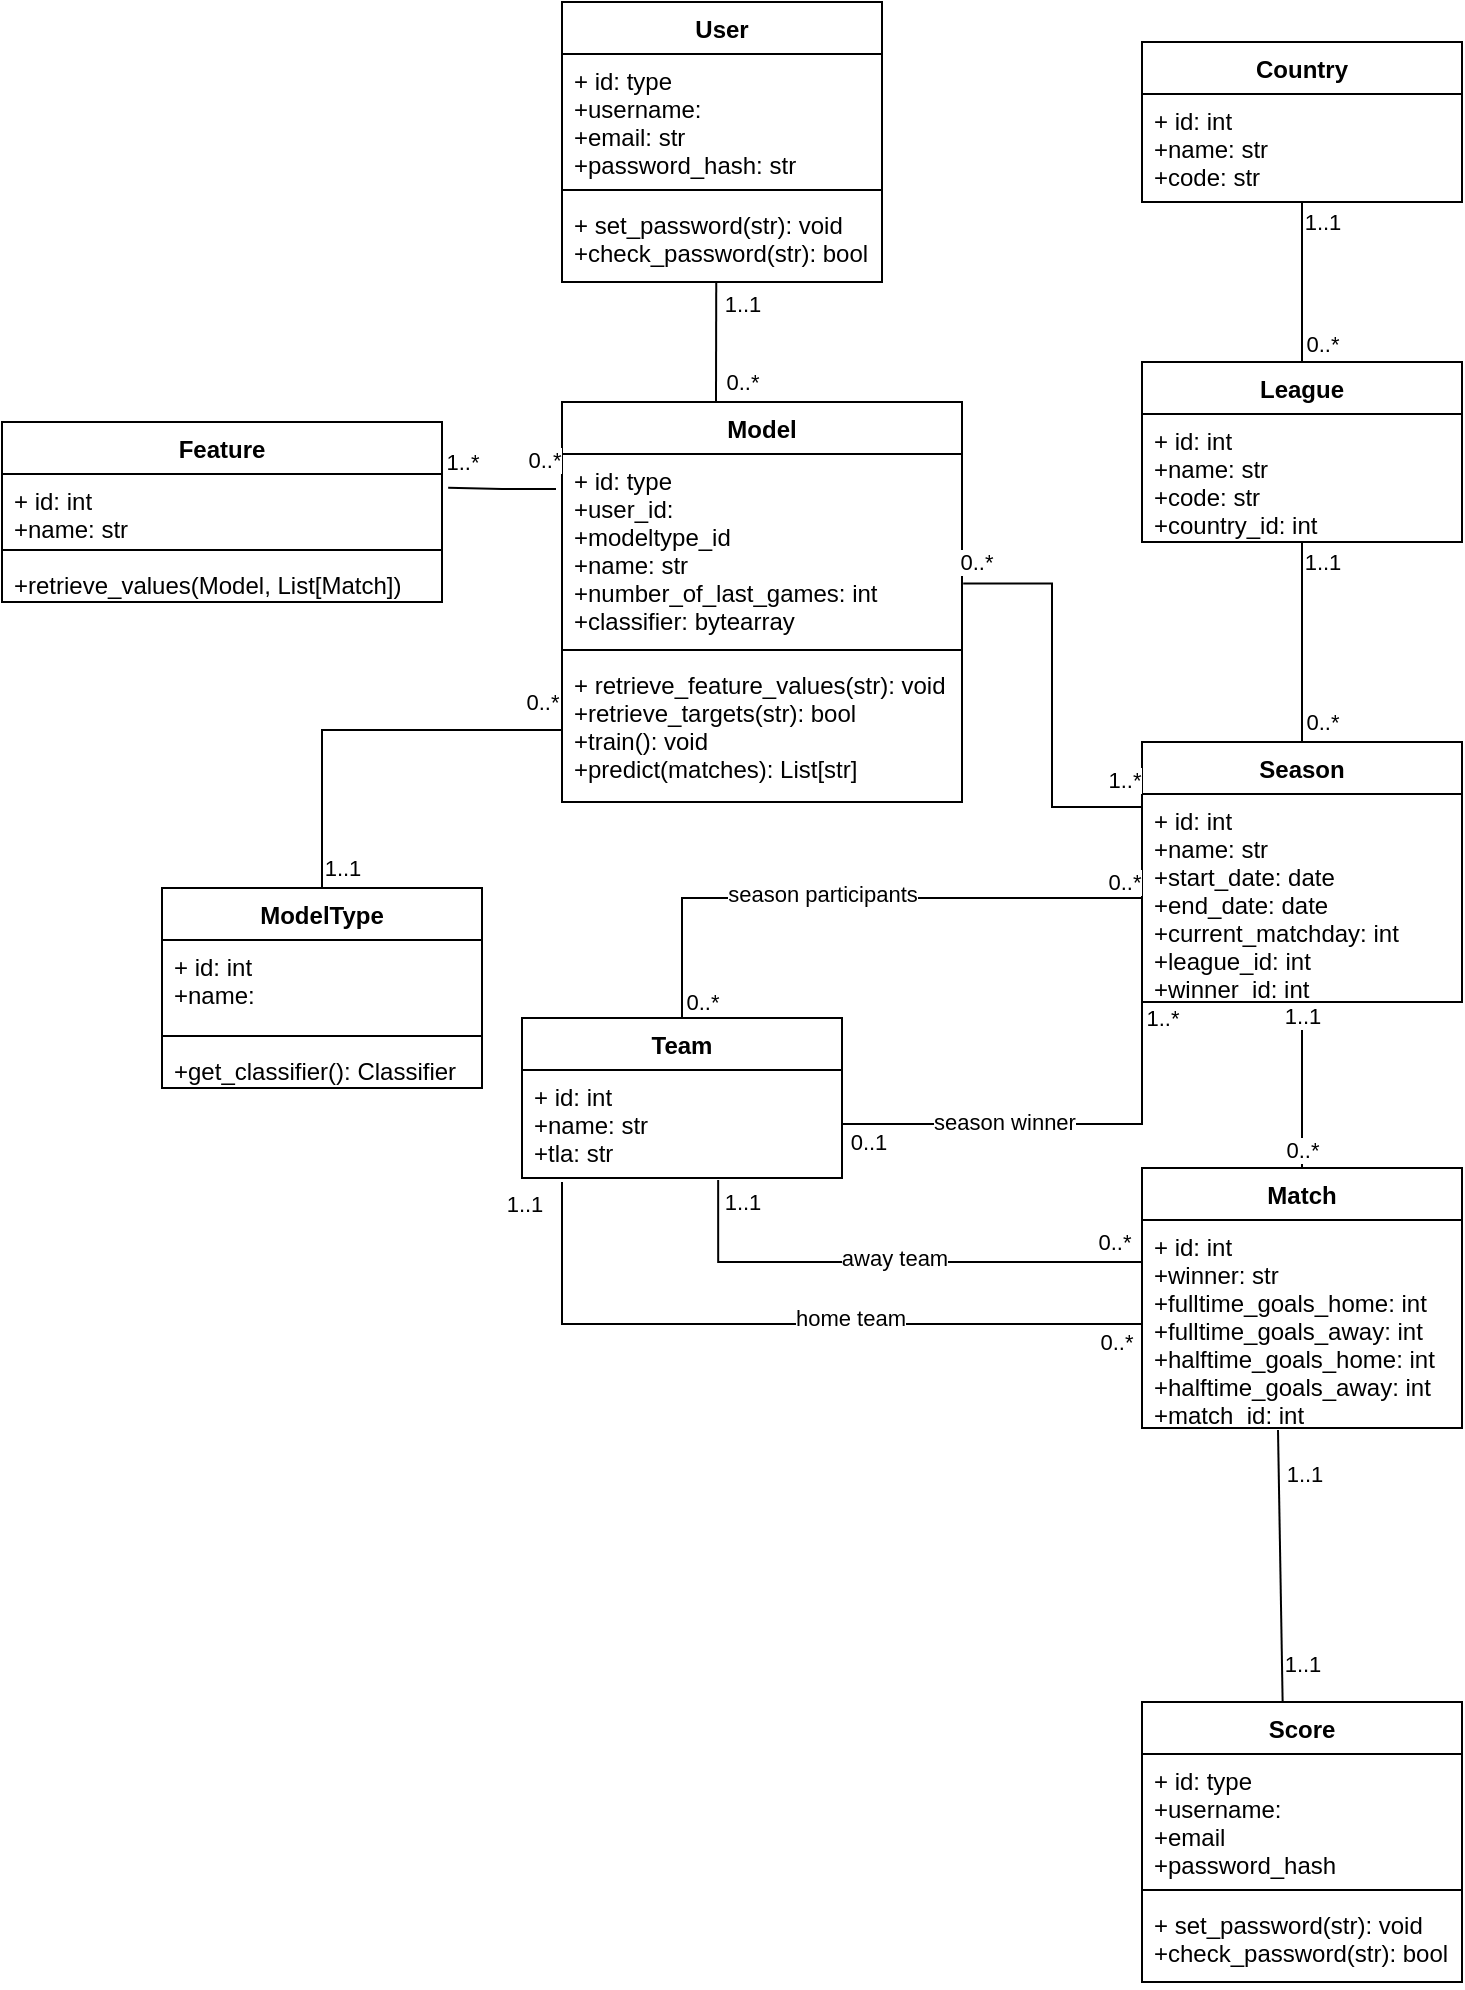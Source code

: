 <mxfile version="20.8.5" type="github">
  <diagram id="C5RBs43oDa-KdzZeNtuy" name="Page-1">
    <mxGraphModel dx="954" dy="648" grid="1" gridSize="10" guides="1" tooltips="1" connect="1" arrows="1" fold="1" page="1" pageScale="1" pageWidth="827" pageHeight="1169" math="0" shadow="0">
      <root>
        <mxCell id="WIyWlLk6GJQsqaUBKTNV-0" />
        <mxCell id="WIyWlLk6GJQsqaUBKTNV-1" parent="WIyWlLk6GJQsqaUBKTNV-0" />
        <mxCell id="ZHy5ssDO9361qRA2f2Sw-0" value="User" style="swimlane;fontStyle=1;align=center;verticalAlign=top;childLayout=stackLayout;horizontal=1;startSize=26;horizontalStack=0;resizeParent=1;resizeParentMax=0;resizeLast=0;collapsible=1;marginBottom=0;" parent="WIyWlLk6GJQsqaUBKTNV-1" vertex="1">
          <mxGeometry x="300" y="10" width="160" height="140" as="geometry" />
        </mxCell>
        <mxCell id="ZHy5ssDO9361qRA2f2Sw-1" value="+ id: type&#xa;+username:&#xa;+email: str&#xa;+password_hash: str" style="text;strokeColor=none;fillColor=none;align=left;verticalAlign=top;spacingLeft=4;spacingRight=4;overflow=hidden;rotatable=0;points=[[0,0.5],[1,0.5]];portConstraint=eastwest;" parent="ZHy5ssDO9361qRA2f2Sw-0" vertex="1">
          <mxGeometry y="26" width="160" height="64" as="geometry" />
        </mxCell>
        <mxCell id="ZHy5ssDO9361qRA2f2Sw-2" value="" style="line;strokeWidth=1;fillColor=none;align=left;verticalAlign=middle;spacingTop=-1;spacingLeft=3;spacingRight=3;rotatable=0;labelPosition=right;points=[];portConstraint=eastwest;strokeColor=inherit;" parent="ZHy5ssDO9361qRA2f2Sw-0" vertex="1">
          <mxGeometry y="90" width="160" height="8" as="geometry" />
        </mxCell>
        <mxCell id="ZHy5ssDO9361qRA2f2Sw-3" value="+ set_password(str): void&#xa;+check_password(str): bool" style="text;strokeColor=none;fillColor=none;align=left;verticalAlign=top;spacingLeft=4;spacingRight=4;overflow=hidden;rotatable=0;points=[[0,0.5],[1,0.5]];portConstraint=eastwest;" parent="ZHy5ssDO9361qRA2f2Sw-0" vertex="1">
          <mxGeometry y="98" width="160" height="42" as="geometry" />
        </mxCell>
        <mxCell id="ZHy5ssDO9361qRA2f2Sw-52" value="" style="rounded=0;orthogonalLoop=1;jettySize=auto;html=1;endArrow=none;endFill=0;exitX=0.482;exitY=1.01;exitDx=0;exitDy=0;exitPerimeter=0;entryX=0.482;entryY=1.01;entryDx=0;entryDy=0;entryPerimeter=0;horizontal=1;" parent="ZHy5ssDO9361qRA2f2Sw-0" source="ZHy5ssDO9361qRA2f2Sw-3" edge="1">
          <mxGeometry relative="1" as="geometry">
            <mxPoint x="80" y="130" as="sourcePoint" />
            <mxPoint x="77" y="200" as="targetPoint" />
          </mxGeometry>
        </mxCell>
        <mxCell id="ptIwj1_LwddvAGhthmih-20" value="1..1" style="edgeLabel;html=1;align=center;verticalAlign=middle;resizable=0;points=[];" parent="ZHy5ssDO9361qRA2f2Sw-52" vertex="1" connectable="0">
          <mxGeometry x="-0.642" y="1" relative="1" as="geometry">
            <mxPoint x="12" as="offset" />
          </mxGeometry>
        </mxCell>
        <mxCell id="ptIwj1_LwddvAGhthmih-21" value="0..*" style="edgeLabel;html=1;align=center;verticalAlign=middle;resizable=0;points=[];" parent="ZHy5ssDO9361qRA2f2Sw-52" vertex="1" connectable="0">
          <mxGeometry x="0.669" y="3" relative="1" as="geometry">
            <mxPoint x="10" as="offset" />
          </mxGeometry>
        </mxCell>
        <mxCell id="ZHy5ssDO9361qRA2f2Sw-4" value="Model" style="swimlane;fontStyle=1;align=center;verticalAlign=top;childLayout=stackLayout;horizontal=1;startSize=26;horizontalStack=0;resizeParent=1;resizeParentMax=0;resizeLast=0;collapsible=1;marginBottom=0;" parent="WIyWlLk6GJQsqaUBKTNV-1" vertex="1">
          <mxGeometry x="300" y="210" width="200" height="200" as="geometry" />
        </mxCell>
        <mxCell id="ZHy5ssDO9361qRA2f2Sw-5" value="+ id: type&#xa;+user_id:&#xa;+modeltype_id&#xa;+name: str&#xa;+number_of_last_games: int&#xa;+classifier: bytearray" style="text;strokeColor=none;fillColor=none;align=left;verticalAlign=top;spacingLeft=4;spacingRight=4;overflow=hidden;rotatable=0;points=[[0,0.5],[1,0.5]];portConstraint=eastwest;" parent="ZHy5ssDO9361qRA2f2Sw-4" vertex="1">
          <mxGeometry y="26" width="200" height="94" as="geometry" />
        </mxCell>
        <mxCell id="ZHy5ssDO9361qRA2f2Sw-6" value="" style="line;strokeWidth=1;fillColor=none;align=left;verticalAlign=middle;spacingTop=-1;spacingLeft=3;spacingRight=3;rotatable=0;labelPosition=right;points=[];portConstraint=eastwest;strokeColor=inherit;" parent="ZHy5ssDO9361qRA2f2Sw-4" vertex="1">
          <mxGeometry y="120" width="200" height="8" as="geometry" />
        </mxCell>
        <mxCell id="ZHy5ssDO9361qRA2f2Sw-7" value="+ retrieve_feature_values(str): void&#xa;+retrieve_targets(str): bool&#xa;+train(): void&#xa;+predict(matches): List[str]" style="text;strokeColor=none;fillColor=none;align=left;verticalAlign=top;spacingLeft=4;spacingRight=4;overflow=hidden;rotatable=0;points=[[0,0.5],[1,0.5]];portConstraint=eastwest;" parent="ZHy5ssDO9361qRA2f2Sw-4" vertex="1">
          <mxGeometry y="128" width="200" height="72" as="geometry" />
        </mxCell>
        <mxCell id="ZHy5ssDO9361qRA2f2Sw-8" value="Feature" style="swimlane;fontStyle=1;align=center;verticalAlign=top;childLayout=stackLayout;horizontal=1;startSize=26;horizontalStack=0;resizeParent=1;resizeParentMax=0;resizeLast=0;collapsible=1;marginBottom=0;" parent="WIyWlLk6GJQsqaUBKTNV-1" vertex="1">
          <mxGeometry x="20" y="220" width="220" height="90" as="geometry" />
        </mxCell>
        <mxCell id="ZHy5ssDO9361qRA2f2Sw-9" value="+ id: int&#xa;+name: str" style="text;strokeColor=none;fillColor=none;align=left;verticalAlign=top;spacingLeft=4;spacingRight=4;overflow=hidden;rotatable=0;points=[[0,0.5],[1,0.5]];portConstraint=eastwest;" parent="ZHy5ssDO9361qRA2f2Sw-8" vertex="1">
          <mxGeometry y="26" width="220" height="34" as="geometry" />
        </mxCell>
        <mxCell id="ZHy5ssDO9361qRA2f2Sw-10" value="" style="line;strokeWidth=1;fillColor=none;align=left;verticalAlign=middle;spacingTop=-1;spacingLeft=3;spacingRight=3;rotatable=0;labelPosition=right;points=[];portConstraint=eastwest;strokeColor=inherit;" parent="ZHy5ssDO9361qRA2f2Sw-8" vertex="1">
          <mxGeometry y="60" width="220" height="8" as="geometry" />
        </mxCell>
        <mxCell id="ZHy5ssDO9361qRA2f2Sw-11" value="+retrieve_values(Model, List[Match])" style="text;strokeColor=none;fillColor=none;align=left;verticalAlign=top;spacingLeft=4;spacingRight=4;overflow=hidden;rotatable=0;points=[[0,0.5],[1,0.5]];portConstraint=eastwest;" parent="ZHy5ssDO9361qRA2f2Sw-8" vertex="1">
          <mxGeometry y="68" width="220" height="22" as="geometry" />
        </mxCell>
        <mxCell id="ZHy5ssDO9361qRA2f2Sw-12" value="ModelType" style="swimlane;fontStyle=1;align=center;verticalAlign=top;childLayout=stackLayout;horizontal=1;startSize=26;horizontalStack=0;resizeParent=1;resizeParentMax=0;resizeLast=0;collapsible=1;marginBottom=0;" parent="WIyWlLk6GJQsqaUBKTNV-1" vertex="1">
          <mxGeometry x="100" y="453" width="160" height="100" as="geometry" />
        </mxCell>
        <mxCell id="ZHy5ssDO9361qRA2f2Sw-13" value="+ id: int&#xa;+name:" style="text;strokeColor=none;fillColor=none;align=left;verticalAlign=top;spacingLeft=4;spacingRight=4;overflow=hidden;rotatable=0;points=[[0,0.5],[1,0.5]];portConstraint=eastwest;" parent="ZHy5ssDO9361qRA2f2Sw-12" vertex="1">
          <mxGeometry y="26" width="160" height="44" as="geometry" />
        </mxCell>
        <mxCell id="ZHy5ssDO9361qRA2f2Sw-14" value="" style="line;strokeWidth=1;fillColor=none;align=left;verticalAlign=middle;spacingTop=-1;spacingLeft=3;spacingRight=3;rotatable=0;labelPosition=right;points=[];portConstraint=eastwest;strokeColor=inherit;" parent="ZHy5ssDO9361qRA2f2Sw-12" vertex="1">
          <mxGeometry y="70" width="160" height="8" as="geometry" />
        </mxCell>
        <mxCell id="ZHy5ssDO9361qRA2f2Sw-15" value="+get_classifier(): Classifier" style="text;strokeColor=none;fillColor=none;align=left;verticalAlign=top;spacingLeft=4;spacingRight=4;overflow=hidden;rotatable=0;points=[[0,0.5],[1,0.5]];portConstraint=eastwest;" parent="ZHy5ssDO9361qRA2f2Sw-12" vertex="1">
          <mxGeometry y="78" width="160" height="22" as="geometry" />
        </mxCell>
        <mxCell id="ZHy5ssDO9361qRA2f2Sw-16" value="League" style="swimlane;fontStyle=1;align=center;verticalAlign=top;childLayout=stackLayout;horizontal=1;startSize=26;horizontalStack=0;resizeParent=1;resizeParentMax=0;resizeLast=0;collapsible=1;marginBottom=0;" parent="WIyWlLk6GJQsqaUBKTNV-1" vertex="1">
          <mxGeometry x="590" y="190" width="160" height="90" as="geometry" />
        </mxCell>
        <mxCell id="ZHy5ssDO9361qRA2f2Sw-17" value="+ id: int&#xa;+name: str&#xa;+code: str&#xa;+country_id: int" style="text;strokeColor=none;fillColor=none;align=left;verticalAlign=top;spacingLeft=4;spacingRight=4;overflow=hidden;rotatable=0;points=[[0,0.5],[1,0.5]];portConstraint=eastwest;" parent="ZHy5ssDO9361qRA2f2Sw-16" vertex="1">
          <mxGeometry y="26" width="160" height="64" as="geometry" />
        </mxCell>
        <mxCell id="ZHy5ssDO9361qRA2f2Sw-45" style="rounded=0;orthogonalLoop=1;jettySize=auto;html=1;exitX=0.425;exitY=1.01;exitDx=0;exitDy=0;entryX=0.5;entryY=0;entryDx=0;entryDy=0;exitPerimeter=0;endArrow=none;endFill=0;" parent="WIyWlLk6GJQsqaUBKTNV-1" source="ZHy5ssDO9361qRA2f2Sw-21" edge="1">
          <mxGeometry relative="1" as="geometry">
            <mxPoint x="660.88" y="771.84" as="sourcePoint" />
            <mxPoint x="660.32" y="860" as="targetPoint" />
          </mxGeometry>
        </mxCell>
        <mxCell id="ptIwj1_LwddvAGhthmih-16" value="1..1" style="edgeLabel;html=1;align=center;verticalAlign=middle;resizable=0;points=[];" parent="ZHy5ssDO9361qRA2f2Sw-45" vertex="1" connectable="0">
          <mxGeometry x="0.62" y="-1" relative="1" as="geometry">
            <mxPoint x="11" y="7" as="offset" />
          </mxGeometry>
        </mxCell>
        <mxCell id="ptIwj1_LwddvAGhthmih-17" value="1..1" style="edgeLabel;html=1;align=center;verticalAlign=middle;resizable=0;points=[];" parent="ZHy5ssDO9361qRA2f2Sw-45" vertex="1" connectable="0">
          <mxGeometry x="-0.268" y="1" relative="1" as="geometry">
            <mxPoint x="11" y="-28" as="offset" />
          </mxGeometry>
        </mxCell>
        <mxCell id="ZHy5ssDO9361qRA2f2Sw-20" value="Match" style="swimlane;fontStyle=1;align=center;verticalAlign=top;childLayout=stackLayout;horizontal=1;startSize=26;horizontalStack=0;resizeParent=1;resizeParentMax=0;resizeLast=0;collapsible=1;marginBottom=0;" parent="WIyWlLk6GJQsqaUBKTNV-1" vertex="1">
          <mxGeometry x="590" y="593" width="160" height="130" as="geometry" />
        </mxCell>
        <mxCell id="ZHy5ssDO9361qRA2f2Sw-21" value="+ id: int&#xa;+winner: str&#xa;+fulltime_goals_home: int&#xa;+fulltime_goals_away: int&#xa;+halftime_goals_home: int&#xa;+halftime_goals_away: int&#xa;+match_id: int" style="text;strokeColor=none;fillColor=none;align=left;verticalAlign=top;spacingLeft=4;spacingRight=4;overflow=hidden;rotatable=0;points=[[0,0.5],[1,0.5]];portConstraint=eastwest;" parent="ZHy5ssDO9361qRA2f2Sw-20" vertex="1">
          <mxGeometry y="26" width="160" height="104" as="geometry" />
        </mxCell>
        <mxCell id="ZHy5ssDO9361qRA2f2Sw-43" style="edgeStyle=orthogonalEdgeStyle;rounded=0;orthogonalLoop=1;jettySize=auto;html=1;exitX=0.5;exitY=0;exitDx=0;exitDy=0;entryX=0.5;entryY=1;entryDx=0;entryDy=0;endArrow=none;endFill=0;" parent="WIyWlLk6GJQsqaUBKTNV-1" source="ZHy5ssDO9361qRA2f2Sw-24" target="ZHy5ssDO9361qRA2f2Sw-16" edge="1">
          <mxGeometry relative="1" as="geometry" />
        </mxCell>
        <mxCell id="ptIwj1_LwddvAGhthmih-6" value="0..*" style="edgeLabel;html=1;align=center;verticalAlign=middle;resizable=0;points=[];" parent="ZHy5ssDO9361qRA2f2Sw-43" vertex="1" connectable="0">
          <mxGeometry x="-0.795" y="1" relative="1" as="geometry">
            <mxPoint x="11" as="offset" />
          </mxGeometry>
        </mxCell>
        <mxCell id="ptIwj1_LwddvAGhthmih-7" value="1..1" style="edgeLabel;html=1;align=center;verticalAlign=middle;resizable=0;points=[];" parent="ZHy5ssDO9361qRA2f2Sw-43" vertex="1" connectable="0">
          <mxGeometry x="0.884" y="1" relative="1" as="geometry">
            <mxPoint x="11" y="4" as="offset" />
          </mxGeometry>
        </mxCell>
        <mxCell id="ZHy5ssDO9361qRA2f2Sw-24" value="Season" style="swimlane;fontStyle=1;align=center;verticalAlign=top;childLayout=stackLayout;horizontal=1;startSize=26;horizontalStack=0;resizeParent=1;resizeParentMax=0;resizeLast=0;collapsible=1;marginBottom=0;" parent="WIyWlLk6GJQsqaUBKTNV-1" vertex="1">
          <mxGeometry x="590" y="380" width="160" height="130" as="geometry" />
        </mxCell>
        <mxCell id="ZHy5ssDO9361qRA2f2Sw-25" value="+ id: int&#xa;+name: str&#xa;+start_date: date&#xa;+end_date: date&#xa;+current_matchday: int&#xa;+league_id: int&#xa;+winner_id: int" style="text;strokeColor=none;fillColor=none;align=left;verticalAlign=top;spacingLeft=4;spacingRight=4;overflow=hidden;rotatable=0;points=[[0,0.5],[1,0.5]];portConstraint=eastwest;" parent="ZHy5ssDO9361qRA2f2Sw-24" vertex="1">
          <mxGeometry y="26" width="160" height="104" as="geometry" />
        </mxCell>
        <mxCell id="ZHy5ssDO9361qRA2f2Sw-28" value="Score" style="swimlane;fontStyle=1;align=center;verticalAlign=top;childLayout=stackLayout;horizontal=1;startSize=26;horizontalStack=0;resizeParent=1;resizeParentMax=0;resizeLast=0;collapsible=1;marginBottom=0;" parent="WIyWlLk6GJQsqaUBKTNV-1" vertex="1">
          <mxGeometry x="590" y="860" width="160" height="140" as="geometry" />
        </mxCell>
        <mxCell id="ZHy5ssDO9361qRA2f2Sw-29" value="+ id: type&#xa;+username:&#xa;+email&#xa;+password_hash" style="text;strokeColor=none;fillColor=none;align=left;verticalAlign=top;spacingLeft=4;spacingRight=4;overflow=hidden;rotatable=0;points=[[0,0.5],[1,0.5]];portConstraint=eastwest;" parent="ZHy5ssDO9361qRA2f2Sw-28" vertex="1">
          <mxGeometry y="26" width="160" height="64" as="geometry" />
        </mxCell>
        <mxCell id="ZHy5ssDO9361qRA2f2Sw-30" value="" style="line;strokeWidth=1;fillColor=none;align=left;verticalAlign=middle;spacingTop=-1;spacingLeft=3;spacingRight=3;rotatable=0;labelPosition=right;points=[];portConstraint=eastwest;strokeColor=inherit;" parent="ZHy5ssDO9361qRA2f2Sw-28" vertex="1">
          <mxGeometry y="90" width="160" height="8" as="geometry" />
        </mxCell>
        <mxCell id="ZHy5ssDO9361qRA2f2Sw-31" value="+ set_password(str): void&#xa;+check_password(str): bool" style="text;strokeColor=none;fillColor=none;align=left;verticalAlign=top;spacingLeft=4;spacingRight=4;overflow=hidden;rotatable=0;points=[[0,0.5],[1,0.5]];portConstraint=eastwest;" parent="ZHy5ssDO9361qRA2f2Sw-28" vertex="1">
          <mxGeometry y="98" width="160" height="42" as="geometry" />
        </mxCell>
        <mxCell id="ZHy5ssDO9361qRA2f2Sw-51" style="edgeStyle=orthogonalEdgeStyle;rounded=0;orthogonalLoop=1;jettySize=auto;html=1;exitX=1;exitY=0.5;exitDx=0;exitDy=0;entryX=0;entryY=1;entryDx=0;entryDy=0;endArrow=none;endFill=0;" parent="WIyWlLk6GJQsqaUBKTNV-1" source="ZHy5ssDO9361qRA2f2Sw-33" target="ZHy5ssDO9361qRA2f2Sw-24" edge="1">
          <mxGeometry relative="1" as="geometry" />
        </mxCell>
        <mxCell id="ptIwj1_LwddvAGhthmih-0" value="0..1" style="edgeLabel;html=1;align=center;verticalAlign=middle;resizable=0;points=[];" parent="ZHy5ssDO9361qRA2f2Sw-51" vertex="1" connectable="0">
          <mxGeometry x="-0.882" relative="1" as="geometry">
            <mxPoint y="9" as="offset" />
          </mxGeometry>
        </mxCell>
        <mxCell id="ptIwj1_LwddvAGhthmih-1" value="1..*" style="edgeLabel;html=1;align=center;verticalAlign=middle;resizable=0;points=[];" parent="ZHy5ssDO9361qRA2f2Sw-51" vertex="1" connectable="0">
          <mxGeometry x="0.931" y="1" relative="1" as="geometry">
            <mxPoint x="11" as="offset" />
          </mxGeometry>
        </mxCell>
        <mxCell id="ptIwj1_LwddvAGhthmih-12" value="season winner" style="edgeLabel;html=1;align=center;verticalAlign=middle;resizable=0;points=[];" parent="ZHy5ssDO9361qRA2f2Sw-51" vertex="1" connectable="0">
          <mxGeometry x="-0.231" y="1" relative="1" as="geometry">
            <mxPoint as="offset" />
          </mxGeometry>
        </mxCell>
        <mxCell id="ZHy5ssDO9361qRA2f2Sw-32" value="Team" style="swimlane;fontStyle=1;align=center;verticalAlign=top;childLayout=stackLayout;horizontal=1;startSize=26;horizontalStack=0;resizeParent=1;resizeParentMax=0;resizeLast=0;collapsible=1;marginBottom=0;" parent="WIyWlLk6GJQsqaUBKTNV-1" vertex="1">
          <mxGeometry x="280" y="518" width="160" height="80" as="geometry" />
        </mxCell>
        <mxCell id="ZHy5ssDO9361qRA2f2Sw-33" value="+ id: int&#xa;+name: str&#xa;+tla: str" style="text;strokeColor=none;fillColor=none;align=left;verticalAlign=top;spacingLeft=4;spacingRight=4;overflow=hidden;rotatable=0;points=[[0,0.5],[1,0.5]];portConstraint=eastwest;" parent="ZHy5ssDO9361qRA2f2Sw-32" vertex="1">
          <mxGeometry y="26" width="160" height="54" as="geometry" />
        </mxCell>
        <mxCell id="ZHy5ssDO9361qRA2f2Sw-42" style="edgeStyle=orthogonalEdgeStyle;rounded=0;orthogonalLoop=1;jettySize=auto;html=1;exitX=0.5;exitY=1;exitDx=0;exitDy=0;entryX=0.5;entryY=0;entryDx=0;entryDy=0;endArrow=none;endFill=0;" parent="WIyWlLk6GJQsqaUBKTNV-1" source="ZHy5ssDO9361qRA2f2Sw-36" target="ZHy5ssDO9361qRA2f2Sw-16" edge="1">
          <mxGeometry relative="1" as="geometry" />
        </mxCell>
        <mxCell id="ptIwj1_LwddvAGhthmih-18" value="1..1" style="edgeLabel;html=1;align=center;verticalAlign=middle;resizable=0;points=[];" parent="ZHy5ssDO9361qRA2f2Sw-42" vertex="1" connectable="0">
          <mxGeometry x="-0.76" y="2" relative="1" as="geometry">
            <mxPoint x="8" as="offset" />
          </mxGeometry>
        </mxCell>
        <mxCell id="ptIwj1_LwddvAGhthmih-19" value="0..*" style="edgeLabel;html=1;align=center;verticalAlign=middle;resizable=0;points=[];" parent="ZHy5ssDO9361qRA2f2Sw-42" vertex="1" connectable="0">
          <mxGeometry x="0.76" y="1" relative="1" as="geometry">
            <mxPoint x="9" as="offset" />
          </mxGeometry>
        </mxCell>
        <mxCell id="ZHy5ssDO9361qRA2f2Sw-36" value="Country" style="swimlane;fontStyle=1;align=center;verticalAlign=top;childLayout=stackLayout;horizontal=1;startSize=26;horizontalStack=0;resizeParent=1;resizeParentMax=0;resizeLast=0;collapsible=1;marginBottom=0;" parent="WIyWlLk6GJQsqaUBKTNV-1" vertex="1">
          <mxGeometry x="590" y="30" width="160" height="80" as="geometry" />
        </mxCell>
        <mxCell id="ZHy5ssDO9361qRA2f2Sw-37" value="+ id: int&#xa;+name: str&#xa;+code: str" style="text;strokeColor=none;fillColor=none;align=left;verticalAlign=top;spacingLeft=4;spacingRight=4;overflow=hidden;rotatable=0;points=[[0,0.5],[1,0.5]];portConstraint=eastwest;" parent="ZHy5ssDO9361qRA2f2Sw-36" vertex="1">
          <mxGeometry y="26" width="160" height="54" as="geometry" />
        </mxCell>
        <mxCell id="ZHy5ssDO9361qRA2f2Sw-44" style="edgeStyle=orthogonalEdgeStyle;rounded=0;orthogonalLoop=1;jettySize=auto;html=1;entryX=0.5;entryY=0;entryDx=0;entryDy=0;endArrow=none;endFill=0;exitX=0.5;exitY=1.01;exitDx=0;exitDy=0;exitPerimeter=0;" parent="WIyWlLk6GJQsqaUBKTNV-1" target="ZHy5ssDO9361qRA2f2Sw-20" edge="1" source="ZHy5ssDO9361qRA2f2Sw-25">
          <mxGeometry relative="1" as="geometry">
            <mxPoint x="670" y="520" as="sourcePoint" />
          </mxGeometry>
        </mxCell>
        <mxCell id="ptIwj1_LwddvAGhthmih-8" value="0..*" style="edgeLabel;html=1;align=center;verticalAlign=middle;resizable=0;points=[];" parent="ZHy5ssDO9361qRA2f2Sw-44" vertex="1" connectable="0">
          <mxGeometry x="0.766" relative="1" as="geometry">
            <mxPoint as="offset" />
          </mxGeometry>
        </mxCell>
        <mxCell id="ptIwj1_LwddvAGhthmih-9" value="1..1" style="edgeLabel;html=1;align=center;verticalAlign=middle;resizable=0;points=[];" parent="ZHy5ssDO9361qRA2f2Sw-44" vertex="1" connectable="0">
          <mxGeometry x="-0.848" relative="1" as="geometry">
            <mxPoint as="offset" />
          </mxGeometry>
        </mxCell>
        <mxCell id="ZHy5ssDO9361qRA2f2Sw-46" style="edgeStyle=orthogonalEdgeStyle;rounded=0;orthogonalLoop=1;jettySize=auto;html=1;exitX=-0.015;exitY=0.186;exitDx=0;exitDy=0;endArrow=none;endFill=0;entryX=1.014;entryY=0.203;entryDx=0;entryDy=0;entryPerimeter=0;exitPerimeter=0;" parent="WIyWlLk6GJQsqaUBKTNV-1" source="ZHy5ssDO9361qRA2f2Sw-5" target="ZHy5ssDO9361qRA2f2Sw-9" edge="1">
          <mxGeometry relative="1" as="geometry" />
        </mxCell>
        <mxCell id="ptIwj1_LwddvAGhthmih-2" value="1..*" style="edgeLabel;html=1;align=center;verticalAlign=middle;resizable=0;points=[];" parent="ZHy5ssDO9361qRA2f2Sw-46" vertex="1" connectable="0">
          <mxGeometry x="0.765" relative="1" as="geometry">
            <mxPoint y="-13" as="offset" />
          </mxGeometry>
        </mxCell>
        <mxCell id="ptIwj1_LwddvAGhthmih-3" value="0..*" style="edgeLabel;html=1;align=center;verticalAlign=middle;resizable=0;points=[];" parent="ZHy5ssDO9361qRA2f2Sw-46" vertex="1" connectable="0">
          <mxGeometry x="-0.759" y="-2" relative="1" as="geometry">
            <mxPoint y="-13" as="offset" />
          </mxGeometry>
        </mxCell>
        <mxCell id="ZHy5ssDO9361qRA2f2Sw-47" style="edgeStyle=orthogonalEdgeStyle;rounded=0;orthogonalLoop=1;jettySize=auto;html=1;exitX=0.5;exitY=0;exitDx=0;exitDy=0;entryX=0;entryY=0.5;entryDx=0;entryDy=0;endArrow=none;endFill=0;" parent="WIyWlLk6GJQsqaUBKTNV-1" source="ZHy5ssDO9361qRA2f2Sw-32" target="ZHy5ssDO9361qRA2f2Sw-25" edge="1">
          <mxGeometry relative="1" as="geometry" />
        </mxCell>
        <mxCell id="ptIwj1_LwddvAGhthmih-10" value="0..*" style="edgeLabel;html=1;align=center;verticalAlign=middle;resizable=0;points=[];" parent="ZHy5ssDO9361qRA2f2Sw-47" vertex="1" connectable="0">
          <mxGeometry x="-0.918" relative="1" as="geometry">
            <mxPoint x="10" y="4" as="offset" />
          </mxGeometry>
        </mxCell>
        <mxCell id="ptIwj1_LwddvAGhthmih-11" value="0..*" style="edgeLabel;html=1;align=center;verticalAlign=middle;resizable=0;points=[];" parent="ZHy5ssDO9361qRA2f2Sw-47" vertex="1" connectable="0">
          <mxGeometry x="0.941" relative="1" as="geometry">
            <mxPoint x="-1" y="-8" as="offset" />
          </mxGeometry>
        </mxCell>
        <mxCell id="ptIwj1_LwddvAGhthmih-13" value="season participants" style="edgeLabel;html=1;align=center;verticalAlign=middle;resizable=0;points=[];" parent="ZHy5ssDO9361qRA2f2Sw-47" vertex="1" connectable="0">
          <mxGeometry x="-0.102" y="2" relative="1" as="geometry">
            <mxPoint as="offset" />
          </mxGeometry>
        </mxCell>
        <mxCell id="ZHy5ssDO9361qRA2f2Sw-48" style="edgeStyle=orthogonalEdgeStyle;rounded=0;orthogonalLoop=1;jettySize=auto;html=1;entryX=0.5;entryY=0;entryDx=0;entryDy=0;endArrow=none;endFill=0;" parent="WIyWlLk6GJQsqaUBKTNV-1" source="ZHy5ssDO9361qRA2f2Sw-7" target="ZHy5ssDO9361qRA2f2Sw-12" edge="1">
          <mxGeometry relative="1" as="geometry" />
        </mxCell>
        <mxCell id="ptIwj1_LwddvAGhthmih-14" value="1..1" style="edgeLabel;html=1;align=center;verticalAlign=middle;resizable=0;points=[];" parent="ZHy5ssDO9361qRA2f2Sw-48" vertex="1" connectable="0">
          <mxGeometry x="0.892" y="-1" relative="1" as="geometry">
            <mxPoint x="11" as="offset" />
          </mxGeometry>
        </mxCell>
        <mxCell id="ptIwj1_LwddvAGhthmih-15" value="0..*" style="edgeLabel;html=1;align=center;verticalAlign=middle;resizable=0;points=[];" parent="ZHy5ssDO9361qRA2f2Sw-48" vertex="1" connectable="0">
          <mxGeometry x="-0.897" relative="1" as="geometry">
            <mxPoint y="-14" as="offset" />
          </mxGeometry>
        </mxCell>
        <mxCell id="ZHy5ssDO9361qRA2f2Sw-49" style="edgeStyle=orthogonalEdgeStyle;rounded=0;orthogonalLoop=1;jettySize=auto;html=1;exitX=1.003;exitY=0.689;exitDx=0;exitDy=0;entryX=0;entryY=0.25;entryDx=0;entryDy=0;exitPerimeter=0;endArrow=none;endFill=0;" parent="WIyWlLk6GJQsqaUBKTNV-1" source="ZHy5ssDO9361qRA2f2Sw-5" target="ZHy5ssDO9361qRA2f2Sw-24" edge="1">
          <mxGeometry relative="1" as="geometry" />
        </mxCell>
        <mxCell id="ptIwj1_LwddvAGhthmih-4" value="1..*" style="edgeLabel;html=1;align=center;verticalAlign=middle;resizable=0;points=[];" parent="ZHy5ssDO9361qRA2f2Sw-49" vertex="1" connectable="0">
          <mxGeometry x="0.911" relative="1" as="geometry">
            <mxPoint y="-14" as="offset" />
          </mxGeometry>
        </mxCell>
        <mxCell id="ptIwj1_LwddvAGhthmih-5" value="0..*" style="edgeLabel;html=1;align=center;verticalAlign=middle;resizable=0;points=[];" parent="ZHy5ssDO9361qRA2f2Sw-49" vertex="1" connectable="0">
          <mxGeometry x="-0.933" relative="1" as="geometry">
            <mxPoint y="-11" as="offset" />
          </mxGeometry>
        </mxCell>
        <mxCell id="FipxBfKqJdFD2VCzF2LS-0" style="edgeStyle=orthogonalEdgeStyle;rounded=0;orthogonalLoop=1;jettySize=auto;html=1;exitX=0;exitY=0.5;exitDx=0;exitDy=0;entryX=0.613;entryY=1.019;entryDx=0;entryDy=0;entryPerimeter=0;endArrow=none;endFill=0;" edge="1" parent="WIyWlLk6GJQsqaUBKTNV-1" source="ZHy5ssDO9361qRA2f2Sw-21" target="ZHy5ssDO9361qRA2f2Sw-33">
          <mxGeometry relative="1" as="geometry">
            <Array as="points">
              <mxPoint x="590" y="640" />
              <mxPoint x="378" y="640" />
            </Array>
          </mxGeometry>
        </mxCell>
        <mxCell id="FipxBfKqJdFD2VCzF2LS-3" value="1..1" style="edgeLabel;html=1;align=center;verticalAlign=middle;resizable=0;points=[];" vertex="1" connectable="0" parent="FipxBfKqJdFD2VCzF2LS-0">
          <mxGeometry x="0.887" y="-3" relative="1" as="geometry">
            <mxPoint x="9" y="-5" as="offset" />
          </mxGeometry>
        </mxCell>
        <mxCell id="FipxBfKqJdFD2VCzF2LS-6" value="0..*" style="edgeLabel;html=1;align=center;verticalAlign=middle;resizable=0;points=[];" vertex="1" connectable="0" parent="FipxBfKqJdFD2VCzF2LS-0">
          <mxGeometry x="-0.683" y="1" relative="1" as="geometry">
            <mxPoint y="-11" as="offset" />
          </mxGeometry>
        </mxCell>
        <mxCell id="FipxBfKqJdFD2VCzF2LS-7" value="away team" style="edgeLabel;html=1;align=center;verticalAlign=middle;resizable=0;points=[];" vertex="1" connectable="0" parent="FipxBfKqJdFD2VCzF2LS-0">
          <mxGeometry x="0.092" y="-2" relative="1" as="geometry">
            <mxPoint as="offset" />
          </mxGeometry>
        </mxCell>
        <mxCell id="FipxBfKqJdFD2VCzF2LS-1" style="edgeStyle=orthogonalEdgeStyle;rounded=0;orthogonalLoop=1;jettySize=auto;html=1;exitX=0;exitY=0.5;exitDx=0;exitDy=0;entryX=0.119;entryY=1.037;entryDx=0;entryDy=0;entryPerimeter=0;endArrow=none;endFill=0;" edge="1" parent="WIyWlLk6GJQsqaUBKTNV-1" source="ZHy5ssDO9361qRA2f2Sw-21" target="ZHy5ssDO9361qRA2f2Sw-33">
          <mxGeometry relative="1" as="geometry">
            <Array as="points">
              <mxPoint x="300" y="671" />
            </Array>
          </mxGeometry>
        </mxCell>
        <mxCell id="FipxBfKqJdFD2VCzF2LS-2" value="1..1" style="edgeLabel;html=1;align=center;verticalAlign=middle;resizable=0;points=[];" vertex="1" connectable="0" parent="FipxBfKqJdFD2VCzF2LS-1">
          <mxGeometry x="0.933" y="-2" relative="1" as="geometry">
            <mxPoint x="-21" as="offset" />
          </mxGeometry>
        </mxCell>
        <mxCell id="FipxBfKqJdFD2VCzF2LS-5" value="0..*" style="edgeLabel;html=1;align=center;verticalAlign=middle;resizable=0;points=[];" vertex="1" connectable="0" parent="FipxBfKqJdFD2VCzF2LS-1">
          <mxGeometry x="-0.928" y="1" relative="1" as="geometry">
            <mxPoint y="8" as="offset" />
          </mxGeometry>
        </mxCell>
        <mxCell id="FipxBfKqJdFD2VCzF2LS-8" value="home team" style="edgeLabel;html=1;align=center;verticalAlign=middle;resizable=0;points=[];" vertex="1" connectable="0" parent="FipxBfKqJdFD2VCzF2LS-1">
          <mxGeometry x="-0.191" y="-3" relative="1" as="geometry">
            <mxPoint as="offset" />
          </mxGeometry>
        </mxCell>
      </root>
    </mxGraphModel>
  </diagram>
</mxfile>
